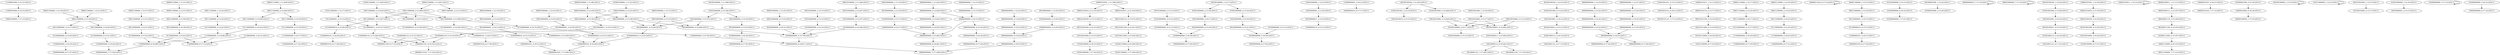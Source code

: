 digraph G {
    "11000010000_6-16:14-LEN:11" -> "10000100000_7-17:13-LEN:11";
    "01100000000_4-15:21-LEN:11" -> "11000000000_5-16:20-LEN:11";
    "00010000000_1-11:14-LEN:11" -> "00100000000_2-12:16-LEN:11";
    "00001000000_1-12:23-LEN:11" -> "00010000000_2-13:25-LEN:11";
    "00101001000_4-14:15-LEN:11" -> "01010010000_5-15:15-LEN:11";
    "10010000000_3-14:17-LEN:11" -> "00100000000_4-15:24-LEN:11";
    "00010000000_2-13:13-LEN:11" -> "00100000000_4-14:446-LEN:11";
    "00010000000_2-13:13-LEN:11" -> "00100000001_4-14:29-LEN:11";
    "00000110000_1-11:31-LEN:11" -> "00001100000_2-12:31-LEN:11";
    "01001000000_1-12:23-LEN:11" -> "10010000001_2-13:20-LEN:11";
    "00100100000_1-12:17-LEN:11" -> "01001000000_2-13:18-LEN:11";
    "11000000001_5-16:12-LEN:11" -> "10000000010_6-17:17-LEN:11";
    "00010010000_2-13:17-LEN:11" -> "00100100000_4-14:17-LEN:11";
    "00010010000_2-13:17-LEN:11" -> "00100100001_4-14:292-LEN:11";
    "01001001000_2-13:22-LEN:11" -> "10010010001_3-14:12-LEN:11";
    "10000000000_3-14:20-LEN:11" -> "00000000000_4-15:45-LEN:11";
    "00001000000_1-12:13-LEN:11" -> "00010000000_2-13:13-LEN:11";
    "00000000000_4-15:25-LEN:11" -> "00000000000_5-16:25-LEN:11";
    "01001001011_5-15:12-LEN:11" -> "10010010112_6-16:12-LEN:11";
    "00100100000_4-14:17-LEN:11" -> "01001000000_5-15:12-LEN:11";
    "01001100000_1-11:420-LEN:11" -> "10011000000_2-12:419-LEN:11";
    "00010000000_3-13:109-LEN:11" -> "00100000000_4-14:446-LEN:11";
    "00010000000_3-13:109-LEN:11" -> "00100000001_4-14:29-LEN:11";
    "01100000011_4-14:317-LEN:11" -> "11000000110_5-15:326-LEN:11";
    "00001110000_1-11:438-LEN:11" -> "00011100000_2-12:444-LEN:11";
    "01001000112_5-16:14-LEN:11" -> "10010001121_6-17:15-LEN:11";
    "10000000101_6-16:283-LEN:11" -> "00000001010_7-17:294-LEN:11";
    "00101011000_4-15:16-LEN:11" -> "01010110000_5-16:18-LEN:11";
    "00000000000_2-13:25-LEN:11" -> "00000000000_3-14:25-LEN:11";
    "11100000000_5-16:19-LEN:11" -> "11000000000_6-17:19-LEN:11";
    "11000000000_6-16:495-LEN:11" -> "10000000000_7-17:522-LEN:11";
    "01000000010_4-15:13-LEN:11" -> "10000000101_5-16:12-LEN:11";
    "01010011000_5-15:334-LEN:11" -> "10100110000_6-16:329-LEN:11";
    "10000101011_1-12:13-LEN:11" -> "00001010110_2-13:17-LEN:11";
    "00001110000_1-12:25-LEN:11" -> "00011100000_2-13:25-LEN:11";
    "00110000000_3-14:31-LEN:11" -> "01100000000_4-15:32-LEN:11";
    "00111000000_3-14:23-LEN:11" -> "01110000000_4-15:25-LEN:11";
    "10010000001_2-13:20-LEN:11" -> "00100000011_3-14:16-LEN:11";
    "00001100000_2-12:31-LEN:11" -> "00011000000_3-13:30-LEN:11";
    "10110000001_2-13:13-LEN:11" -> "01100000011_4-14:317-LEN:11";
    "10110000001_2-13:13-LEN:11" -> "01100000010_4-15:29-LEN:11";
    "00100000000_3-14:51-LEN:11" -> "01000000000_5-15:756-LEN:11";
    "10000011010_6-17:14-LEN:11" -> "10000011010_6-17:14-LEN:11";
    "00000000000_3-13:423-LEN:11" -> "00000000000_4-14:423-LEN:11";
    "00011100000_2-13:16-LEN:11" -> "00111000000_3-14:17-LEN:11";
    "00011000000_2-13:16-LEN:11" -> "00110000001_3-14:15-LEN:11";
    "01000000000_5-16:36-LEN:11" -> "10000000000_6-17:39-LEN:11";
    "00100000000_4-14:446-LEN:11" -> "01000000000_5-15:756-LEN:11";
    "00100100100_1-11:453-LEN:11" -> "01001001001_2-12:14-LEN:11";
    "00100100100_1-11:453-LEN:11" -> "01001001000_2-12:448-LEN:11";
    "00000000000_2-12:429-LEN:11" -> "00000000000_3-13:423-LEN:11";
    "00000000000_2-12:429-LEN:11" -> "00000000000_3-14:15-LEN:11";
    "00010000000_2-13:14-LEN:11" -> "00100000001_3-14:13-LEN:11";
    "00000000000_3-14:25-LEN:11" -> "00000000000_4-15:25-LEN:11";
    "00001000000_1-12:14-LEN:11" -> "00010000000_2-13:14-LEN:11";
    "00001001000_1-12:18-LEN:11" -> "00010010000_2-13:17-LEN:11";
    "01001000011_5-15:304-LEN:11" -> "10010000112_6-16:302-LEN:11";
    "00010100110_3-13:315-LEN:11" -> "00101001100_4-14:321-LEN:11";
    "01110000000_4-14:414-LEN:11" -> "11100000000_5-15:438-LEN:11";
    "10010010112_6-16:12-LEN:11" -> "00100101121_7-17:13-LEN:11";
    "00100000000_2-12:16-LEN:11" -> "01000000000_3-13:17-LEN:11";
    "10000000101_5-16:12-LEN:11" -> "00000001010_7-17:294-LEN:11";
    "01110000000_4-15:25-LEN:11" -> "11100000000_5-16:25-LEN:11";
    "11000000000_5-16:20-LEN:11" -> "10000000000_7-17:522-LEN:11";
    "01001001001_2-12:14-LEN:11" -> "10010010010_3-13:15-LEN:11";
    "11000000101_5-16:26-LEN:11" -> "10000001010_6-17:28-LEN:11";
    "01011000000_1-12:17-LEN:11" -> "10110000001_2-13:13-LEN:11";
    "00111000000_3-14:16-LEN:11" -> "01110000000_4-15:16-LEN:11";
    "10011000000_2-12:419-LEN:11" -> "00110000000_3-13:309-LEN:11";
    "10011000000_2-12:419-LEN:11" -> "00110000001_3-13:347-LEN:11";
    "10011000000_2-12:419-LEN:11" -> "00110000001_3-14:27-LEN:11";
    "00000000000_1-12:27-LEN:11" -> "00000000000_2-13:25-LEN:11";
    "00011100000_1-12:23-LEN:11" -> "00111000000_2-13:22-LEN:11";
    "00000000000_3-14:23-LEN:11" -> "00000000000_4-15:45-LEN:11";
    "01100000001_4-14:242-LEN:11" -> "11000000010_5-15:250-LEN:11";
    "11100001000_5-15:12-LEN:11" -> "11000010000_6-16:14-LEN:11";
    "00000000000_4-15:16-LEN:11" -> "00000000000_5-16:18-LEN:11";
    "00000000000_2-13:13-LEN:11" -> "00000000000_3-14:15-LEN:11";
    "00010100000_1-11:246-LEN:11" -> "00101000000_2-12:247-LEN:11";
    "00100100000_1-11:380-LEN:11" -> "01001000000_2-12:392-LEN:11";
    "01010000000_5-15:13-LEN:11" -> "10100000000_6-16:14-LEN:11";
    "01000000110_5-15:14-LEN:11" -> "10000001101_6-16:325-LEN:11";
    "01000000110_5-15:14-LEN:11" -> "10000001100_6-17:23-LEN:11";
    "00001100000_1-11:261-LEN:11" -> "00011000001_2-12:12-LEN:11";
    "00001100000_1-11:261-LEN:11" -> "00011000000_2-12:260-LEN:11";
    "00100000001_3-14:13-LEN:11" -> "01000000010_4-15:13-LEN:11";
    "11000000101_5-16:27-LEN:11" -> "10000001010_6-17:30-LEN:11";
    "00110000000_3-13:309-LEN:11" -> "01100000001_4-14:242-LEN:11";
    "00110000000_3-13:309-LEN:11" -> "01100000000_4-14:75-LEN:11";
    "00001000000_2-12:104-LEN:11" -> "00010000000_3-13:109-LEN:11";
    "00001000000_2-12:104-LEN:11" -> "00010000001_3-13:16-LEN:11";
    "00100000000_4-15:23-LEN:11" -> "01000000000_5-16:34-LEN:11";
    "00100000000_4-15:21-LEN:11" -> "01000000000_5-16:39-LEN:11";
    "10100000000_3-14:14-LEN:11" -> "01000000000_5-15:756-LEN:11";
    "10100110000_6-16:329-LEN:11" -> "01001100000_7-17:336-LEN:11";
    "00000000000_5-16:25-LEN:11" -> "00000000000_6-17:24-LEN:11";
    "00000000000_1-11:422-LEN:11" -> "00000000000_2-12:429-LEN:11";
    "00100001000_1-12:22-LEN:11" -> "01000010000_2-13:20-LEN:11";
    "00110000000_3-14:17-LEN:11" -> "01100000000_4-15:20-LEN:11";
    "00000000000_4-14:423-LEN:11" -> "00000000000_5-15:443-LEN:11";
    "00000000000_5-15:443-LEN:11" -> "00000000000_6-16:441-LEN:11";
    "00001000000_1-12:55-LEN:11" -> "00010000000_2-13:53-LEN:11";
    "10100000000_6-16:14-LEN:11" -> "01000000000_7-17:21-LEN:11";
    "00110000001_3-14:15-LEN:11" -> "01100000010_4-15:15-LEN:11";
    "11000000000_5-16:19-LEN:11" -> "10000000000_6-17:27-LEN:11";
    "01010000000_2-13:13-LEN:11" -> "10100000000_3-14:14-LEN:11";
    "00010000000_2-13:53-LEN:11" -> "00100000000_3-14:51-LEN:11";
    "00000000010_7-17:14-LEN:11" -> "00000000010_7-17:14-LEN:11";
    "00001000000_7-17:14-LEN:11" -> "00001000000_7-17:14-LEN:11";
    "00000000000_3-14:15-LEN:11" -> "00000000000_5-15:443-LEN:11";
    "01100000000_4-15:20-LEN:11" -> "11000000000_5-16:19-LEN:11";
    "11100000000_5-15:438-LEN:11" -> "11000000000_6-16:495-LEN:11";
    "11100000000_5-15:438-LEN:11" -> "11000000000_6-17:12-LEN:11";
    "00101000000_1-12:15-LEN:11" -> "01010000000_2-13:13-LEN:11";
    "10010000112_6-16:302-LEN:11" -> "00100001121_7-17:297-LEN:11";
    "10010000112_6-16:302-LEN:11" -> "00100001120_7-17:16-LEN:11";
    "01001000000_2-13:16-LEN:11" -> "10010000000_3-14:16-LEN:11";
    "00100100011_4-15:16-LEN:11" -> "01001000112_5-16:16-LEN:11";
    "00000000000_2-13:22-LEN:11" -> "00000000000_3-14:22-LEN:11";
    "00000000000_4-15:22-LEN:11" -> "00000000000_5-16:25-LEN:11";
    "00110000000_4-14:38-LEN:11" -> "01100000000_5-15:43-LEN:11";
    "01000000000_5-15:756-LEN:11" -> "10000000000_6-16:817-LEN:11";
    "10000101001_1-12:18-LEN:11" -> "00001010010_2-13:19-LEN:11";
    "01001001000_2-13:26-LEN:11" -> "10010010001_3-14:14-LEN:11";
    "10001010011_1-12:12-LEN:11" -> "10001010011_1-12:12-LEN:11";
    "10001110000_6-16:110-LEN:11" -> "00011100000_7-17:114-LEN:11";
    "10000000000_6-16:817-LEN:11" -> "00000000000_7-17:1284-LEN:11";
    "00001010110_2-13:17-LEN:11" -> "00010101100_3-14:16-LEN:11";
    "00000000000_3-14:15-LEN:11" -> "00000000000_4-15:16-LEN:11";
    "00100100100_1-12:24-LEN:11" -> "01001001000_2-13:26-LEN:11";
    "01001001000_2-12:448-LEN:11" -> "10010010000_3-13:436-LEN:11";
    "00100000000_4-15:24-LEN:11" -> "01000000000_5-16:36-LEN:11";
    "00101001100_4-14:321-LEN:11" -> "01010011000_5-15:334-LEN:11";
    "10000010101_6-16:12-LEN:11" -> "00000101010_7-17:12-LEN:11";
    "11000000110_5-15:326-LEN:11" -> "10000001101_6-16:325-LEN:11";
    "11000000110_5-15:326-LEN:11" -> "10000001100_6-17:23-LEN:11";
    "01000000010_5-15:23-LEN:11" -> "10000000101_6-16:283-LEN:11";
    "01100000000_4-14:75-LEN:11" -> "11000000000_5-15:78-LEN:11";
    "11000000010_5-15:250-LEN:11" -> "10000000101_6-16:283-LEN:11";
    "01110000000_4-15:17-LEN:11" -> "11100000000_5-16:19-LEN:11";
    "10000101001_1-11:304-LEN:11" -> "00001010010_2-12:14-LEN:11";
    "10000101001_1-11:304-LEN:11" -> "00001010011_2-12:318-LEN:11";
    "00011000000_3-13:30-LEN:11" -> "00110000000_4-14:38-LEN:11";
    "10000001101_6-16:325-LEN:11" -> "00000011010_7-17:333-LEN:11";
    "00110000001_3-13:347-LEN:11" -> "01100000011_4-14:317-LEN:11";
    "00110000001_3-13:347-LEN:11" -> "01100000010_4-15:29-LEN:11";
    "01010110000_5-16:18-LEN:11" -> "10101100000_6-17:16-LEN:11";
    "10010010001_3-14:12-LEN:11" -> "00100100011_4-15:12-LEN:11";
    "00000100000_1-11:98-LEN:11" -> "00001000000_2-12:104-LEN:11";
    "10100100000_6-16:15-LEN:11" -> "01001000000_7-17:16-LEN:11";
    "01100000000_5-15:43-LEN:11" -> "11000000000_6-16:495-LEN:11";
    "01100000000_5-15:43-LEN:11" -> "11000000000_6-17:12-LEN:11";
    "00100011100_4-14:103-LEN:11" -> "01000111000_5-15:107-LEN:11";
    "00111000000_2-13:22-LEN:11" -> "01110000000_3-14:22-LEN:11";
    "01000001000_5-15:18-LEN:11" -> "10000010000_6-16:18-LEN:11";
    "00001000111_2-12:107-LEN:11" -> "00010001110_3-13:100-LEN:11";
    "00001100000_1-12:19-LEN:11" -> "00011000000_2-13:19-LEN:11";
    "01001000112_5-16:16-LEN:11" -> "10010001121_6-17:16-LEN:11";
    "00000000000_5-16:25-LEN:11" -> "00000000000_6-17:26-LEN:11";
    "01001000000_2-13:18-LEN:11" -> "10010000000_3-14:17-LEN:11";
    "00000000000_1-12:22-LEN:11" -> "00000000000_2-13:24-LEN:11";
    "01100000010_4-15:15-LEN:11" -> "11000000101_5-16:15-LEN:11";
    "00010101100_3-14:16-LEN:11" -> "00101011000_4-15:16-LEN:11";
    "00000000000_3-14:22-LEN:11" -> "00000000000_4-15:22-LEN:11";
    "11100000000_5-16:12-LEN:11" -> "11000000000_6-17:12-LEN:11";
    "00001010010_2-12:14-LEN:11" -> "00010100100_3-13:13-LEN:11";
    "00100100000_1-13:14-LEN:11" -> "00100100000_1-13:14-LEN:11";
    "01000000000_2-13:20-LEN:11" -> "10000000000_3-14:20-LEN:11";
    "01110000000_3-14:22-LEN:11" -> "11100000000_5-15:438-LEN:11";
    "00100000011_4-14:15-LEN:11" -> "01000000110_5-15:14-LEN:11";
    "00100000000_1-12:20-LEN:11" -> "01000000000_2-13:20-LEN:11";
    "00000000000_4-15:45-LEN:11" -> "00000000000_5-16:53-LEN:11";
    "10100000000_4-15:12-LEN:11" -> "01000000000_5-16:39-LEN:11";
    "01000111000_5-15:107-LEN:11" -> "10001110000_6-16:110-LEN:11";
    "00011000000_2-13:31-LEN:11" -> "00110000000_3-14:31-LEN:11";
    "00110000001_3-14:27-LEN:11" -> "01100000010_4-15:28-LEN:11";
    "00100100100_1-12:23-LEN:11" -> "01001001000_2-13:22-LEN:11";
    "10010000000_3-14:16-LEN:11" -> "00100000000_4-15:21-LEN:11";
    "01000000000_5-16:34-LEN:11" -> "10000000000_6-17:35-LEN:11";
    "00000000000_5-16:18-LEN:11" -> "00000000000_6-17:18-LEN:11";
    "00000000000_6-16:441-LEN:11" -> "00000000000_7-17:1284-LEN:11";
    "01100000010_4-15:28-LEN:11" -> "11000000101_5-16:27-LEN:11";
    "00111000000_3-13:430-LEN:11" -> "01110000000_4-14:414-LEN:11";
    "10010000000_3-13:372-LEN:11" -> "00100000000_4-14:446-LEN:11";
    "10010000000_3-13:372-LEN:11" -> "00100000001_4-14:29-LEN:11";
    "01000100000_1-11:22-LEN:11" -> "10001000000_2-12:25-LEN:11";
    "00100100011_4-15:12-LEN:11" -> "01001000112_5-16:14-LEN:11";
    "10010010001_3-14:14-LEN:11" -> "00100100011_4-15:16-LEN:11";
    "00100000001_3-14:20-LEN:11" -> "01000000010_4-15:21-LEN:11";
    "00011100000_2-13:25-LEN:11" -> "00111000000_3-14:23-LEN:11";
    "00100100001_4-14:292-LEN:11" -> "01001000011_5-15:304-LEN:11";
    "00100100000_1-12:17-LEN:11" -> "01001000000_2-13:16-LEN:11";
    "01000000000_5-16:39-LEN:11" -> "10000000000_6-17:42-LEN:11";
    "01010010000_5-15:15-LEN:11" -> "10100100000_6-16:15-LEN:11";
    "00001100000_1-12:37-LEN:11" -> "00011000000_2-13:31-LEN:11";
    "00001100000_1-12:15-LEN:11" -> "00011000000_2-13:16-LEN:11";
    "10100000000_4-14:249-LEN:11" -> "01000000000_5-15:756-LEN:11";
    "01011000000_1-12:14-LEN:11" -> "01011000000_1-12:14-LEN:11";
    "00010000001_3-13:16-LEN:11" -> "00100000011_4-14:15-LEN:11";
    "01000000000_3-13:17-LEN:11" -> "10000000000_4-14:17-LEN:11";
    "11100000000_5-16:25-LEN:11" -> "11000000000_6-17:31-LEN:11";
    "00100000011_3-14:16-LEN:11" -> "01000000110_4-15:15-LEN:11";
    "10010010000_3-13:436-LEN:11" -> "00100100000_4-14:17-LEN:11";
    "10010010000_3-13:436-LEN:11" -> "00100100001_4-14:292-LEN:11";
    "01010000000_3-14:12-LEN:11" -> "10100000000_4-15:13-LEN:11";
    "01000000010_4-15:21-LEN:11" -> "10000000101_6-16:283-LEN:11";
    "11000000000_5-15:78-LEN:11" -> "10000000000_6-16:817-LEN:11";
    "00011000000_2-13:19-LEN:11" -> "00110000000_3-14:17-LEN:11";
    "00010010000_3-13:12-LEN:11" -> "00100100000_4-14:17-LEN:11";
    "00010010000_3-13:12-LEN:11" -> "00100100001_4-14:292-LEN:11";
    "10100000000_4-15:13-LEN:11" -> "01000000000_5-16:36-LEN:11";
    "00001100000_1-12:21-LEN:11" -> "00011000000_2-13:19-LEN:11";
    "00000000000_1-12:23-LEN:11" -> "00000000000_2-13:22-LEN:11";
    "00101001000_1-12:15-LEN:11" -> "01010010000_2-13:17-LEN:11";
    "01000000110_4-15:12-LEN:11" -> "10000001101_6-16:325-LEN:11";
    "01000000110_4-15:12-LEN:11" -> "10000001100_6-17:23-LEN:11";
    "01001000000_1-12:16-LEN:11" -> "10010000001_2-13:13-LEN:11";
    "00010100100_3-14:18-LEN:11" -> "00101001000_4-15:20-LEN:11";
    "01100000010_4-15:29-LEN:11" -> "11000000101_5-16:26-LEN:11";
    "00010100100_3-13:13-LEN:11" -> "00101001000_4-14:15-LEN:11";
    "10000000000_4-14:17-LEN:11" -> "00000000000_5-15:443-LEN:11";
    "10010000000_3-14:19-LEN:11" -> "00100000000_4-15:23-LEN:11";
    "01110000000_4-15:16-LEN:11" -> "11100000000_5-16:17-LEN:11";
    "00001110000_1-12:17-LEN:11" -> "00011100000_2-13:16-LEN:11";
    "00010001110_3-13:100-LEN:11" -> "00100011100_4-14:103-LEN:11";
    "00011100000_2-12:444-LEN:11" -> "00111000000_3-14:16-LEN:11";
    "00011100000_2-12:444-LEN:11" -> "00111000000_3-13:430-LEN:11";
    "00000000000_5-16:53-LEN:11" -> "00000000000_7-17:1284-LEN:11";
    "00000100011_1-11:113-LEN:11" -> "00001000111_2-12:107-LEN:11";
    "00011000000_2-12:260-LEN:11" -> "00110000000_3-13:309-LEN:11";
    "00011000000_2-12:260-LEN:11" -> "00110000001_3-13:347-LEN:11";
    "00011000000_2-12:260-LEN:11" -> "00110000001_3-14:27-LEN:11";
    "01000000000_5-17:12-LEN:11" -> "01000000000_5-17:12-LEN:11";
    "01001000000_2-12:392-LEN:11" -> "10010000000_3-13:372-LEN:11";
    "01001000000_2-12:392-LEN:11" -> "10010000000_3-14:19-LEN:11";
    "01010000000_3-13:237-LEN:11" -> "10100000000_4-14:249-LEN:11";
    "00100000001_4-14:29-LEN:11" -> "01000000010_5-15:23-LEN:11";
    "01100000000_4-15:32-LEN:11" -> "11000000000_6-16:495-LEN:11";
    "01100000000_4-15:32-LEN:11" -> "11000000000_6-17:12-LEN:11";
    "00101000000_2-13:12-LEN:11" -> "01010000000_3-14:12-LEN:11";
    "00111000000_3-14:17-LEN:11" -> "01110000000_4-15:17-LEN:11";
    "10001000000_2-12:25-LEN:11" -> "00010000000_3-13:109-LEN:11";
    "10001000000_2-12:25-LEN:11" -> "00010000001_3-13:16-LEN:11";
    "00000000000_1-12:15-LEN:11" -> "00000000000_2-13:13-LEN:11";
    "10000010000_6-16:18-LEN:11" -> "00000100000_7-17:23-LEN:11";
    "00101000000_2-12:247-LEN:11" -> "01010000000_3-13:237-LEN:11";
    "00101001000_4-15:20-LEN:11" -> "01010010000_5-16:20-LEN:11";
    "01000000000_5-16:12-LEN:11" -> "10000000000_6-17:14-LEN:11";
    "00001010011_2-12:318-LEN:11" -> "00010100110_3-13:315-LEN:11";
    "01010010000_5-16:20-LEN:11" -> "10100100000_6-17:21-LEN:11";
    "00010000000_2-13:25-LEN:11" -> "00100000001_3-14:20-LEN:11";
    "00001010010_2-13:19-LEN:11" -> "00010100100_3-14:18-LEN:11";
    "00110000000_3-14:20-LEN:11" -> "01100000000_4-15:21-LEN:11";
    "00000000000_2-13:24-LEN:11" -> "00000000000_3-14:23-LEN:11";
    "11000000101_5-16:15-LEN:11" -> "10000001010_6-17:18-LEN:11";
    "11100000000_5-16:17-LEN:11" -> "11000000000_6-17:22-LEN:11";
    "00011000000_2-13:19-LEN:11" -> "00110000000_3-14:20-LEN:11";
}
